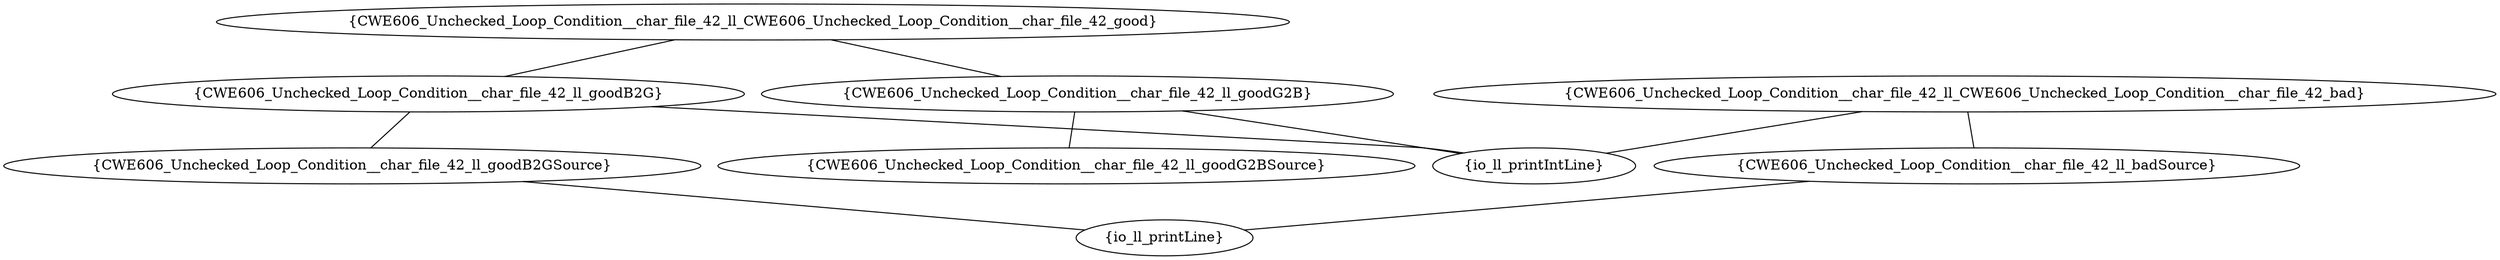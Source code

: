 graph "cg graph" {
CWE606_Unchecked_Loop_Condition__char_file_42_ll_goodG2B [label="{CWE606_Unchecked_Loop_Condition__char_file_42_ll_goodG2B}"];
CWE606_Unchecked_Loop_Condition__char_file_42_ll_goodG2BSource [label="{CWE606_Unchecked_Loop_Condition__char_file_42_ll_goodG2BSource}"];
io_ll_printIntLine [label="{io_ll_printIntLine}"];
CWE606_Unchecked_Loop_Condition__char_file_42_ll_goodB2GSource [label="{CWE606_Unchecked_Loop_Condition__char_file_42_ll_goodB2GSource}"];
io_ll_printLine [label="{io_ll_printLine}"];
CWE606_Unchecked_Loop_Condition__char_file_42_ll_badSource [label="{CWE606_Unchecked_Loop_Condition__char_file_42_ll_badSource}"];
CWE606_Unchecked_Loop_Condition__char_file_42_ll_CWE606_Unchecked_Loop_Condition__char_file_42_bad [label="{CWE606_Unchecked_Loop_Condition__char_file_42_ll_CWE606_Unchecked_Loop_Condition__char_file_42_bad}"];
CWE606_Unchecked_Loop_Condition__char_file_42_ll_goodB2G [label="{CWE606_Unchecked_Loop_Condition__char_file_42_ll_goodB2G}"];
CWE606_Unchecked_Loop_Condition__char_file_42_ll_CWE606_Unchecked_Loop_Condition__char_file_42_good [label="{CWE606_Unchecked_Loop_Condition__char_file_42_ll_CWE606_Unchecked_Loop_Condition__char_file_42_good}"];
CWE606_Unchecked_Loop_Condition__char_file_42_ll_goodG2B -- CWE606_Unchecked_Loop_Condition__char_file_42_ll_goodG2BSource;
CWE606_Unchecked_Loop_Condition__char_file_42_ll_goodG2B -- io_ll_printIntLine;
CWE606_Unchecked_Loop_Condition__char_file_42_ll_goodB2GSource -- io_ll_printLine;
CWE606_Unchecked_Loop_Condition__char_file_42_ll_badSource -- io_ll_printLine;
CWE606_Unchecked_Loop_Condition__char_file_42_ll_CWE606_Unchecked_Loop_Condition__char_file_42_bad -- CWE606_Unchecked_Loop_Condition__char_file_42_ll_badSource;
CWE606_Unchecked_Loop_Condition__char_file_42_ll_CWE606_Unchecked_Loop_Condition__char_file_42_bad -- io_ll_printIntLine;
CWE606_Unchecked_Loop_Condition__char_file_42_ll_goodB2G -- CWE606_Unchecked_Loop_Condition__char_file_42_ll_goodB2GSource;
CWE606_Unchecked_Loop_Condition__char_file_42_ll_goodB2G -- io_ll_printIntLine;
CWE606_Unchecked_Loop_Condition__char_file_42_ll_CWE606_Unchecked_Loop_Condition__char_file_42_good -- CWE606_Unchecked_Loop_Condition__char_file_42_ll_goodB2G;
CWE606_Unchecked_Loop_Condition__char_file_42_ll_CWE606_Unchecked_Loop_Condition__char_file_42_good -- CWE606_Unchecked_Loop_Condition__char_file_42_ll_goodG2B;
}
